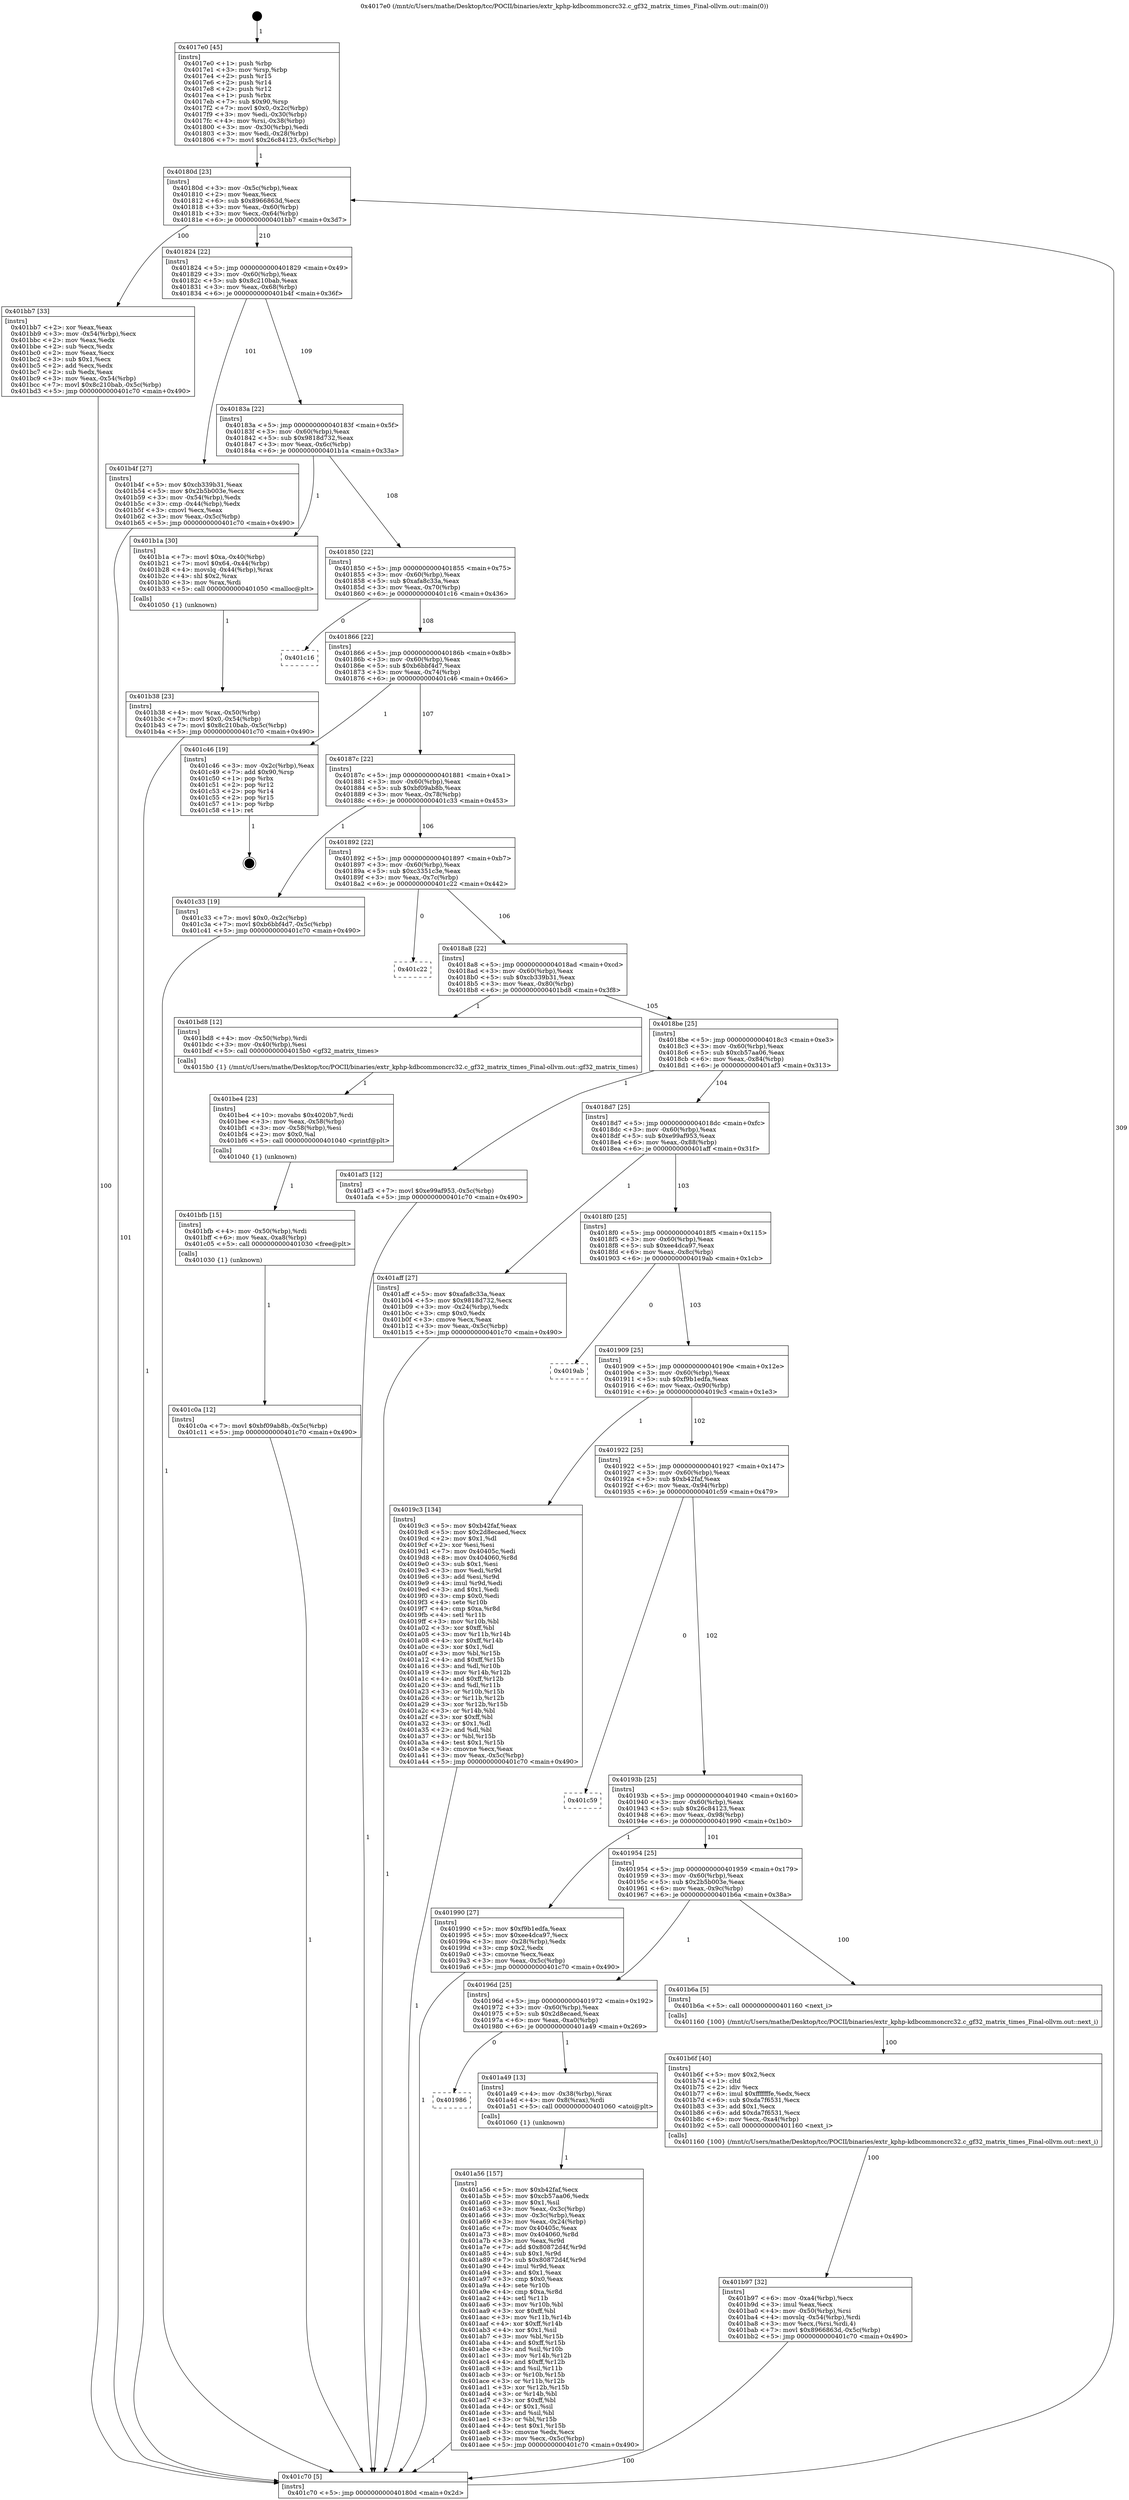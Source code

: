 digraph "0x4017e0" {
  label = "0x4017e0 (/mnt/c/Users/mathe/Desktop/tcc/POCII/binaries/extr_kphp-kdbcommoncrc32.c_gf32_matrix_times_Final-ollvm.out::main(0))"
  labelloc = "t"
  node[shape=record]

  Entry [label="",width=0.3,height=0.3,shape=circle,fillcolor=black,style=filled]
  "0x40180d" [label="{
     0x40180d [23]\l
     | [instrs]\l
     &nbsp;&nbsp;0x40180d \<+3\>: mov -0x5c(%rbp),%eax\l
     &nbsp;&nbsp;0x401810 \<+2\>: mov %eax,%ecx\l
     &nbsp;&nbsp;0x401812 \<+6\>: sub $0x8966863d,%ecx\l
     &nbsp;&nbsp;0x401818 \<+3\>: mov %eax,-0x60(%rbp)\l
     &nbsp;&nbsp;0x40181b \<+3\>: mov %ecx,-0x64(%rbp)\l
     &nbsp;&nbsp;0x40181e \<+6\>: je 0000000000401bb7 \<main+0x3d7\>\l
  }"]
  "0x401bb7" [label="{
     0x401bb7 [33]\l
     | [instrs]\l
     &nbsp;&nbsp;0x401bb7 \<+2\>: xor %eax,%eax\l
     &nbsp;&nbsp;0x401bb9 \<+3\>: mov -0x54(%rbp),%ecx\l
     &nbsp;&nbsp;0x401bbc \<+2\>: mov %eax,%edx\l
     &nbsp;&nbsp;0x401bbe \<+2\>: sub %ecx,%edx\l
     &nbsp;&nbsp;0x401bc0 \<+2\>: mov %eax,%ecx\l
     &nbsp;&nbsp;0x401bc2 \<+3\>: sub $0x1,%ecx\l
     &nbsp;&nbsp;0x401bc5 \<+2\>: add %ecx,%edx\l
     &nbsp;&nbsp;0x401bc7 \<+2\>: sub %edx,%eax\l
     &nbsp;&nbsp;0x401bc9 \<+3\>: mov %eax,-0x54(%rbp)\l
     &nbsp;&nbsp;0x401bcc \<+7\>: movl $0x8c210bab,-0x5c(%rbp)\l
     &nbsp;&nbsp;0x401bd3 \<+5\>: jmp 0000000000401c70 \<main+0x490\>\l
  }"]
  "0x401824" [label="{
     0x401824 [22]\l
     | [instrs]\l
     &nbsp;&nbsp;0x401824 \<+5\>: jmp 0000000000401829 \<main+0x49\>\l
     &nbsp;&nbsp;0x401829 \<+3\>: mov -0x60(%rbp),%eax\l
     &nbsp;&nbsp;0x40182c \<+5\>: sub $0x8c210bab,%eax\l
     &nbsp;&nbsp;0x401831 \<+3\>: mov %eax,-0x68(%rbp)\l
     &nbsp;&nbsp;0x401834 \<+6\>: je 0000000000401b4f \<main+0x36f\>\l
  }"]
  Exit [label="",width=0.3,height=0.3,shape=circle,fillcolor=black,style=filled,peripheries=2]
  "0x401b4f" [label="{
     0x401b4f [27]\l
     | [instrs]\l
     &nbsp;&nbsp;0x401b4f \<+5\>: mov $0xcb339b31,%eax\l
     &nbsp;&nbsp;0x401b54 \<+5\>: mov $0x2b5b003e,%ecx\l
     &nbsp;&nbsp;0x401b59 \<+3\>: mov -0x54(%rbp),%edx\l
     &nbsp;&nbsp;0x401b5c \<+3\>: cmp -0x44(%rbp),%edx\l
     &nbsp;&nbsp;0x401b5f \<+3\>: cmovl %ecx,%eax\l
     &nbsp;&nbsp;0x401b62 \<+3\>: mov %eax,-0x5c(%rbp)\l
     &nbsp;&nbsp;0x401b65 \<+5\>: jmp 0000000000401c70 \<main+0x490\>\l
  }"]
  "0x40183a" [label="{
     0x40183a [22]\l
     | [instrs]\l
     &nbsp;&nbsp;0x40183a \<+5\>: jmp 000000000040183f \<main+0x5f\>\l
     &nbsp;&nbsp;0x40183f \<+3\>: mov -0x60(%rbp),%eax\l
     &nbsp;&nbsp;0x401842 \<+5\>: sub $0x9818d732,%eax\l
     &nbsp;&nbsp;0x401847 \<+3\>: mov %eax,-0x6c(%rbp)\l
     &nbsp;&nbsp;0x40184a \<+6\>: je 0000000000401b1a \<main+0x33a\>\l
  }"]
  "0x401c0a" [label="{
     0x401c0a [12]\l
     | [instrs]\l
     &nbsp;&nbsp;0x401c0a \<+7\>: movl $0xbf09ab8b,-0x5c(%rbp)\l
     &nbsp;&nbsp;0x401c11 \<+5\>: jmp 0000000000401c70 \<main+0x490\>\l
  }"]
  "0x401b1a" [label="{
     0x401b1a [30]\l
     | [instrs]\l
     &nbsp;&nbsp;0x401b1a \<+7\>: movl $0xa,-0x40(%rbp)\l
     &nbsp;&nbsp;0x401b21 \<+7\>: movl $0x64,-0x44(%rbp)\l
     &nbsp;&nbsp;0x401b28 \<+4\>: movslq -0x44(%rbp),%rax\l
     &nbsp;&nbsp;0x401b2c \<+4\>: shl $0x2,%rax\l
     &nbsp;&nbsp;0x401b30 \<+3\>: mov %rax,%rdi\l
     &nbsp;&nbsp;0x401b33 \<+5\>: call 0000000000401050 \<malloc@plt\>\l
     | [calls]\l
     &nbsp;&nbsp;0x401050 \{1\} (unknown)\l
  }"]
  "0x401850" [label="{
     0x401850 [22]\l
     | [instrs]\l
     &nbsp;&nbsp;0x401850 \<+5\>: jmp 0000000000401855 \<main+0x75\>\l
     &nbsp;&nbsp;0x401855 \<+3\>: mov -0x60(%rbp),%eax\l
     &nbsp;&nbsp;0x401858 \<+5\>: sub $0xafa8c33a,%eax\l
     &nbsp;&nbsp;0x40185d \<+3\>: mov %eax,-0x70(%rbp)\l
     &nbsp;&nbsp;0x401860 \<+6\>: je 0000000000401c16 \<main+0x436\>\l
  }"]
  "0x401bfb" [label="{
     0x401bfb [15]\l
     | [instrs]\l
     &nbsp;&nbsp;0x401bfb \<+4\>: mov -0x50(%rbp),%rdi\l
     &nbsp;&nbsp;0x401bff \<+6\>: mov %eax,-0xa8(%rbp)\l
     &nbsp;&nbsp;0x401c05 \<+5\>: call 0000000000401030 \<free@plt\>\l
     | [calls]\l
     &nbsp;&nbsp;0x401030 \{1\} (unknown)\l
  }"]
  "0x401c16" [label="{
     0x401c16\l
  }", style=dashed]
  "0x401866" [label="{
     0x401866 [22]\l
     | [instrs]\l
     &nbsp;&nbsp;0x401866 \<+5\>: jmp 000000000040186b \<main+0x8b\>\l
     &nbsp;&nbsp;0x40186b \<+3\>: mov -0x60(%rbp),%eax\l
     &nbsp;&nbsp;0x40186e \<+5\>: sub $0xb6bbf4d7,%eax\l
     &nbsp;&nbsp;0x401873 \<+3\>: mov %eax,-0x74(%rbp)\l
     &nbsp;&nbsp;0x401876 \<+6\>: je 0000000000401c46 \<main+0x466\>\l
  }"]
  "0x401be4" [label="{
     0x401be4 [23]\l
     | [instrs]\l
     &nbsp;&nbsp;0x401be4 \<+10\>: movabs $0x4020b7,%rdi\l
     &nbsp;&nbsp;0x401bee \<+3\>: mov %eax,-0x58(%rbp)\l
     &nbsp;&nbsp;0x401bf1 \<+3\>: mov -0x58(%rbp),%esi\l
     &nbsp;&nbsp;0x401bf4 \<+2\>: mov $0x0,%al\l
     &nbsp;&nbsp;0x401bf6 \<+5\>: call 0000000000401040 \<printf@plt\>\l
     | [calls]\l
     &nbsp;&nbsp;0x401040 \{1\} (unknown)\l
  }"]
  "0x401c46" [label="{
     0x401c46 [19]\l
     | [instrs]\l
     &nbsp;&nbsp;0x401c46 \<+3\>: mov -0x2c(%rbp),%eax\l
     &nbsp;&nbsp;0x401c49 \<+7\>: add $0x90,%rsp\l
     &nbsp;&nbsp;0x401c50 \<+1\>: pop %rbx\l
     &nbsp;&nbsp;0x401c51 \<+2\>: pop %r12\l
     &nbsp;&nbsp;0x401c53 \<+2\>: pop %r14\l
     &nbsp;&nbsp;0x401c55 \<+2\>: pop %r15\l
     &nbsp;&nbsp;0x401c57 \<+1\>: pop %rbp\l
     &nbsp;&nbsp;0x401c58 \<+1\>: ret\l
  }"]
  "0x40187c" [label="{
     0x40187c [22]\l
     | [instrs]\l
     &nbsp;&nbsp;0x40187c \<+5\>: jmp 0000000000401881 \<main+0xa1\>\l
     &nbsp;&nbsp;0x401881 \<+3\>: mov -0x60(%rbp),%eax\l
     &nbsp;&nbsp;0x401884 \<+5\>: sub $0xbf09ab8b,%eax\l
     &nbsp;&nbsp;0x401889 \<+3\>: mov %eax,-0x78(%rbp)\l
     &nbsp;&nbsp;0x40188c \<+6\>: je 0000000000401c33 \<main+0x453\>\l
  }"]
  "0x401b97" [label="{
     0x401b97 [32]\l
     | [instrs]\l
     &nbsp;&nbsp;0x401b97 \<+6\>: mov -0xa4(%rbp),%ecx\l
     &nbsp;&nbsp;0x401b9d \<+3\>: imul %eax,%ecx\l
     &nbsp;&nbsp;0x401ba0 \<+4\>: mov -0x50(%rbp),%rsi\l
     &nbsp;&nbsp;0x401ba4 \<+4\>: movslq -0x54(%rbp),%rdi\l
     &nbsp;&nbsp;0x401ba8 \<+3\>: mov %ecx,(%rsi,%rdi,4)\l
     &nbsp;&nbsp;0x401bab \<+7\>: movl $0x8966863d,-0x5c(%rbp)\l
     &nbsp;&nbsp;0x401bb2 \<+5\>: jmp 0000000000401c70 \<main+0x490\>\l
  }"]
  "0x401c33" [label="{
     0x401c33 [19]\l
     | [instrs]\l
     &nbsp;&nbsp;0x401c33 \<+7\>: movl $0x0,-0x2c(%rbp)\l
     &nbsp;&nbsp;0x401c3a \<+7\>: movl $0xb6bbf4d7,-0x5c(%rbp)\l
     &nbsp;&nbsp;0x401c41 \<+5\>: jmp 0000000000401c70 \<main+0x490\>\l
  }"]
  "0x401892" [label="{
     0x401892 [22]\l
     | [instrs]\l
     &nbsp;&nbsp;0x401892 \<+5\>: jmp 0000000000401897 \<main+0xb7\>\l
     &nbsp;&nbsp;0x401897 \<+3\>: mov -0x60(%rbp),%eax\l
     &nbsp;&nbsp;0x40189a \<+5\>: sub $0xc3351c3e,%eax\l
     &nbsp;&nbsp;0x40189f \<+3\>: mov %eax,-0x7c(%rbp)\l
     &nbsp;&nbsp;0x4018a2 \<+6\>: je 0000000000401c22 \<main+0x442\>\l
  }"]
  "0x401b6f" [label="{
     0x401b6f [40]\l
     | [instrs]\l
     &nbsp;&nbsp;0x401b6f \<+5\>: mov $0x2,%ecx\l
     &nbsp;&nbsp;0x401b74 \<+1\>: cltd\l
     &nbsp;&nbsp;0x401b75 \<+2\>: idiv %ecx\l
     &nbsp;&nbsp;0x401b77 \<+6\>: imul $0xfffffffe,%edx,%ecx\l
     &nbsp;&nbsp;0x401b7d \<+6\>: sub $0xda7f6531,%ecx\l
     &nbsp;&nbsp;0x401b83 \<+3\>: add $0x1,%ecx\l
     &nbsp;&nbsp;0x401b86 \<+6\>: add $0xda7f6531,%ecx\l
     &nbsp;&nbsp;0x401b8c \<+6\>: mov %ecx,-0xa4(%rbp)\l
     &nbsp;&nbsp;0x401b92 \<+5\>: call 0000000000401160 \<next_i\>\l
     | [calls]\l
     &nbsp;&nbsp;0x401160 \{100\} (/mnt/c/Users/mathe/Desktop/tcc/POCII/binaries/extr_kphp-kdbcommoncrc32.c_gf32_matrix_times_Final-ollvm.out::next_i)\l
  }"]
  "0x401c22" [label="{
     0x401c22\l
  }", style=dashed]
  "0x4018a8" [label="{
     0x4018a8 [22]\l
     | [instrs]\l
     &nbsp;&nbsp;0x4018a8 \<+5\>: jmp 00000000004018ad \<main+0xcd\>\l
     &nbsp;&nbsp;0x4018ad \<+3\>: mov -0x60(%rbp),%eax\l
     &nbsp;&nbsp;0x4018b0 \<+5\>: sub $0xcb339b31,%eax\l
     &nbsp;&nbsp;0x4018b5 \<+3\>: mov %eax,-0x80(%rbp)\l
     &nbsp;&nbsp;0x4018b8 \<+6\>: je 0000000000401bd8 \<main+0x3f8\>\l
  }"]
  "0x401b38" [label="{
     0x401b38 [23]\l
     | [instrs]\l
     &nbsp;&nbsp;0x401b38 \<+4\>: mov %rax,-0x50(%rbp)\l
     &nbsp;&nbsp;0x401b3c \<+7\>: movl $0x0,-0x54(%rbp)\l
     &nbsp;&nbsp;0x401b43 \<+7\>: movl $0x8c210bab,-0x5c(%rbp)\l
     &nbsp;&nbsp;0x401b4a \<+5\>: jmp 0000000000401c70 \<main+0x490\>\l
  }"]
  "0x401bd8" [label="{
     0x401bd8 [12]\l
     | [instrs]\l
     &nbsp;&nbsp;0x401bd8 \<+4\>: mov -0x50(%rbp),%rdi\l
     &nbsp;&nbsp;0x401bdc \<+3\>: mov -0x40(%rbp),%esi\l
     &nbsp;&nbsp;0x401bdf \<+5\>: call 00000000004015b0 \<gf32_matrix_times\>\l
     | [calls]\l
     &nbsp;&nbsp;0x4015b0 \{1\} (/mnt/c/Users/mathe/Desktop/tcc/POCII/binaries/extr_kphp-kdbcommoncrc32.c_gf32_matrix_times_Final-ollvm.out::gf32_matrix_times)\l
  }"]
  "0x4018be" [label="{
     0x4018be [25]\l
     | [instrs]\l
     &nbsp;&nbsp;0x4018be \<+5\>: jmp 00000000004018c3 \<main+0xe3\>\l
     &nbsp;&nbsp;0x4018c3 \<+3\>: mov -0x60(%rbp),%eax\l
     &nbsp;&nbsp;0x4018c6 \<+5\>: sub $0xcb57aa06,%eax\l
     &nbsp;&nbsp;0x4018cb \<+6\>: mov %eax,-0x84(%rbp)\l
     &nbsp;&nbsp;0x4018d1 \<+6\>: je 0000000000401af3 \<main+0x313\>\l
  }"]
  "0x401a56" [label="{
     0x401a56 [157]\l
     | [instrs]\l
     &nbsp;&nbsp;0x401a56 \<+5\>: mov $0xb42faf,%ecx\l
     &nbsp;&nbsp;0x401a5b \<+5\>: mov $0xcb57aa06,%edx\l
     &nbsp;&nbsp;0x401a60 \<+3\>: mov $0x1,%sil\l
     &nbsp;&nbsp;0x401a63 \<+3\>: mov %eax,-0x3c(%rbp)\l
     &nbsp;&nbsp;0x401a66 \<+3\>: mov -0x3c(%rbp),%eax\l
     &nbsp;&nbsp;0x401a69 \<+3\>: mov %eax,-0x24(%rbp)\l
     &nbsp;&nbsp;0x401a6c \<+7\>: mov 0x40405c,%eax\l
     &nbsp;&nbsp;0x401a73 \<+8\>: mov 0x404060,%r8d\l
     &nbsp;&nbsp;0x401a7b \<+3\>: mov %eax,%r9d\l
     &nbsp;&nbsp;0x401a7e \<+7\>: add $0x80872d4f,%r9d\l
     &nbsp;&nbsp;0x401a85 \<+4\>: sub $0x1,%r9d\l
     &nbsp;&nbsp;0x401a89 \<+7\>: sub $0x80872d4f,%r9d\l
     &nbsp;&nbsp;0x401a90 \<+4\>: imul %r9d,%eax\l
     &nbsp;&nbsp;0x401a94 \<+3\>: and $0x1,%eax\l
     &nbsp;&nbsp;0x401a97 \<+3\>: cmp $0x0,%eax\l
     &nbsp;&nbsp;0x401a9a \<+4\>: sete %r10b\l
     &nbsp;&nbsp;0x401a9e \<+4\>: cmp $0xa,%r8d\l
     &nbsp;&nbsp;0x401aa2 \<+4\>: setl %r11b\l
     &nbsp;&nbsp;0x401aa6 \<+3\>: mov %r10b,%bl\l
     &nbsp;&nbsp;0x401aa9 \<+3\>: xor $0xff,%bl\l
     &nbsp;&nbsp;0x401aac \<+3\>: mov %r11b,%r14b\l
     &nbsp;&nbsp;0x401aaf \<+4\>: xor $0xff,%r14b\l
     &nbsp;&nbsp;0x401ab3 \<+4\>: xor $0x1,%sil\l
     &nbsp;&nbsp;0x401ab7 \<+3\>: mov %bl,%r15b\l
     &nbsp;&nbsp;0x401aba \<+4\>: and $0xff,%r15b\l
     &nbsp;&nbsp;0x401abe \<+3\>: and %sil,%r10b\l
     &nbsp;&nbsp;0x401ac1 \<+3\>: mov %r14b,%r12b\l
     &nbsp;&nbsp;0x401ac4 \<+4\>: and $0xff,%r12b\l
     &nbsp;&nbsp;0x401ac8 \<+3\>: and %sil,%r11b\l
     &nbsp;&nbsp;0x401acb \<+3\>: or %r10b,%r15b\l
     &nbsp;&nbsp;0x401ace \<+3\>: or %r11b,%r12b\l
     &nbsp;&nbsp;0x401ad1 \<+3\>: xor %r12b,%r15b\l
     &nbsp;&nbsp;0x401ad4 \<+3\>: or %r14b,%bl\l
     &nbsp;&nbsp;0x401ad7 \<+3\>: xor $0xff,%bl\l
     &nbsp;&nbsp;0x401ada \<+4\>: or $0x1,%sil\l
     &nbsp;&nbsp;0x401ade \<+3\>: and %sil,%bl\l
     &nbsp;&nbsp;0x401ae1 \<+3\>: or %bl,%r15b\l
     &nbsp;&nbsp;0x401ae4 \<+4\>: test $0x1,%r15b\l
     &nbsp;&nbsp;0x401ae8 \<+3\>: cmovne %edx,%ecx\l
     &nbsp;&nbsp;0x401aeb \<+3\>: mov %ecx,-0x5c(%rbp)\l
     &nbsp;&nbsp;0x401aee \<+5\>: jmp 0000000000401c70 \<main+0x490\>\l
  }"]
  "0x401af3" [label="{
     0x401af3 [12]\l
     | [instrs]\l
     &nbsp;&nbsp;0x401af3 \<+7\>: movl $0xe99af953,-0x5c(%rbp)\l
     &nbsp;&nbsp;0x401afa \<+5\>: jmp 0000000000401c70 \<main+0x490\>\l
  }"]
  "0x4018d7" [label="{
     0x4018d7 [25]\l
     | [instrs]\l
     &nbsp;&nbsp;0x4018d7 \<+5\>: jmp 00000000004018dc \<main+0xfc\>\l
     &nbsp;&nbsp;0x4018dc \<+3\>: mov -0x60(%rbp),%eax\l
     &nbsp;&nbsp;0x4018df \<+5\>: sub $0xe99af953,%eax\l
     &nbsp;&nbsp;0x4018e4 \<+6\>: mov %eax,-0x88(%rbp)\l
     &nbsp;&nbsp;0x4018ea \<+6\>: je 0000000000401aff \<main+0x31f\>\l
  }"]
  "0x401986" [label="{
     0x401986\l
  }", style=dashed]
  "0x401aff" [label="{
     0x401aff [27]\l
     | [instrs]\l
     &nbsp;&nbsp;0x401aff \<+5\>: mov $0xafa8c33a,%eax\l
     &nbsp;&nbsp;0x401b04 \<+5\>: mov $0x9818d732,%ecx\l
     &nbsp;&nbsp;0x401b09 \<+3\>: mov -0x24(%rbp),%edx\l
     &nbsp;&nbsp;0x401b0c \<+3\>: cmp $0x0,%edx\l
     &nbsp;&nbsp;0x401b0f \<+3\>: cmove %ecx,%eax\l
     &nbsp;&nbsp;0x401b12 \<+3\>: mov %eax,-0x5c(%rbp)\l
     &nbsp;&nbsp;0x401b15 \<+5\>: jmp 0000000000401c70 \<main+0x490\>\l
  }"]
  "0x4018f0" [label="{
     0x4018f0 [25]\l
     | [instrs]\l
     &nbsp;&nbsp;0x4018f0 \<+5\>: jmp 00000000004018f5 \<main+0x115\>\l
     &nbsp;&nbsp;0x4018f5 \<+3\>: mov -0x60(%rbp),%eax\l
     &nbsp;&nbsp;0x4018f8 \<+5\>: sub $0xee4dca97,%eax\l
     &nbsp;&nbsp;0x4018fd \<+6\>: mov %eax,-0x8c(%rbp)\l
     &nbsp;&nbsp;0x401903 \<+6\>: je 00000000004019ab \<main+0x1cb\>\l
  }"]
  "0x401a49" [label="{
     0x401a49 [13]\l
     | [instrs]\l
     &nbsp;&nbsp;0x401a49 \<+4\>: mov -0x38(%rbp),%rax\l
     &nbsp;&nbsp;0x401a4d \<+4\>: mov 0x8(%rax),%rdi\l
     &nbsp;&nbsp;0x401a51 \<+5\>: call 0000000000401060 \<atoi@plt\>\l
     | [calls]\l
     &nbsp;&nbsp;0x401060 \{1\} (unknown)\l
  }"]
  "0x4019ab" [label="{
     0x4019ab\l
  }", style=dashed]
  "0x401909" [label="{
     0x401909 [25]\l
     | [instrs]\l
     &nbsp;&nbsp;0x401909 \<+5\>: jmp 000000000040190e \<main+0x12e\>\l
     &nbsp;&nbsp;0x40190e \<+3\>: mov -0x60(%rbp),%eax\l
     &nbsp;&nbsp;0x401911 \<+5\>: sub $0xf9b1edfa,%eax\l
     &nbsp;&nbsp;0x401916 \<+6\>: mov %eax,-0x90(%rbp)\l
     &nbsp;&nbsp;0x40191c \<+6\>: je 00000000004019c3 \<main+0x1e3\>\l
  }"]
  "0x40196d" [label="{
     0x40196d [25]\l
     | [instrs]\l
     &nbsp;&nbsp;0x40196d \<+5\>: jmp 0000000000401972 \<main+0x192\>\l
     &nbsp;&nbsp;0x401972 \<+3\>: mov -0x60(%rbp),%eax\l
     &nbsp;&nbsp;0x401975 \<+5\>: sub $0x2d8ecaed,%eax\l
     &nbsp;&nbsp;0x40197a \<+6\>: mov %eax,-0xa0(%rbp)\l
     &nbsp;&nbsp;0x401980 \<+6\>: je 0000000000401a49 \<main+0x269\>\l
  }"]
  "0x4019c3" [label="{
     0x4019c3 [134]\l
     | [instrs]\l
     &nbsp;&nbsp;0x4019c3 \<+5\>: mov $0xb42faf,%eax\l
     &nbsp;&nbsp;0x4019c8 \<+5\>: mov $0x2d8ecaed,%ecx\l
     &nbsp;&nbsp;0x4019cd \<+2\>: mov $0x1,%dl\l
     &nbsp;&nbsp;0x4019cf \<+2\>: xor %esi,%esi\l
     &nbsp;&nbsp;0x4019d1 \<+7\>: mov 0x40405c,%edi\l
     &nbsp;&nbsp;0x4019d8 \<+8\>: mov 0x404060,%r8d\l
     &nbsp;&nbsp;0x4019e0 \<+3\>: sub $0x1,%esi\l
     &nbsp;&nbsp;0x4019e3 \<+3\>: mov %edi,%r9d\l
     &nbsp;&nbsp;0x4019e6 \<+3\>: add %esi,%r9d\l
     &nbsp;&nbsp;0x4019e9 \<+4\>: imul %r9d,%edi\l
     &nbsp;&nbsp;0x4019ed \<+3\>: and $0x1,%edi\l
     &nbsp;&nbsp;0x4019f0 \<+3\>: cmp $0x0,%edi\l
     &nbsp;&nbsp;0x4019f3 \<+4\>: sete %r10b\l
     &nbsp;&nbsp;0x4019f7 \<+4\>: cmp $0xa,%r8d\l
     &nbsp;&nbsp;0x4019fb \<+4\>: setl %r11b\l
     &nbsp;&nbsp;0x4019ff \<+3\>: mov %r10b,%bl\l
     &nbsp;&nbsp;0x401a02 \<+3\>: xor $0xff,%bl\l
     &nbsp;&nbsp;0x401a05 \<+3\>: mov %r11b,%r14b\l
     &nbsp;&nbsp;0x401a08 \<+4\>: xor $0xff,%r14b\l
     &nbsp;&nbsp;0x401a0c \<+3\>: xor $0x1,%dl\l
     &nbsp;&nbsp;0x401a0f \<+3\>: mov %bl,%r15b\l
     &nbsp;&nbsp;0x401a12 \<+4\>: and $0xff,%r15b\l
     &nbsp;&nbsp;0x401a16 \<+3\>: and %dl,%r10b\l
     &nbsp;&nbsp;0x401a19 \<+3\>: mov %r14b,%r12b\l
     &nbsp;&nbsp;0x401a1c \<+4\>: and $0xff,%r12b\l
     &nbsp;&nbsp;0x401a20 \<+3\>: and %dl,%r11b\l
     &nbsp;&nbsp;0x401a23 \<+3\>: or %r10b,%r15b\l
     &nbsp;&nbsp;0x401a26 \<+3\>: or %r11b,%r12b\l
     &nbsp;&nbsp;0x401a29 \<+3\>: xor %r12b,%r15b\l
     &nbsp;&nbsp;0x401a2c \<+3\>: or %r14b,%bl\l
     &nbsp;&nbsp;0x401a2f \<+3\>: xor $0xff,%bl\l
     &nbsp;&nbsp;0x401a32 \<+3\>: or $0x1,%dl\l
     &nbsp;&nbsp;0x401a35 \<+2\>: and %dl,%bl\l
     &nbsp;&nbsp;0x401a37 \<+3\>: or %bl,%r15b\l
     &nbsp;&nbsp;0x401a3a \<+4\>: test $0x1,%r15b\l
     &nbsp;&nbsp;0x401a3e \<+3\>: cmovne %ecx,%eax\l
     &nbsp;&nbsp;0x401a41 \<+3\>: mov %eax,-0x5c(%rbp)\l
     &nbsp;&nbsp;0x401a44 \<+5\>: jmp 0000000000401c70 \<main+0x490\>\l
  }"]
  "0x401922" [label="{
     0x401922 [25]\l
     | [instrs]\l
     &nbsp;&nbsp;0x401922 \<+5\>: jmp 0000000000401927 \<main+0x147\>\l
     &nbsp;&nbsp;0x401927 \<+3\>: mov -0x60(%rbp),%eax\l
     &nbsp;&nbsp;0x40192a \<+5\>: sub $0xb42faf,%eax\l
     &nbsp;&nbsp;0x40192f \<+6\>: mov %eax,-0x94(%rbp)\l
     &nbsp;&nbsp;0x401935 \<+6\>: je 0000000000401c59 \<main+0x479\>\l
  }"]
  "0x401b6a" [label="{
     0x401b6a [5]\l
     | [instrs]\l
     &nbsp;&nbsp;0x401b6a \<+5\>: call 0000000000401160 \<next_i\>\l
     | [calls]\l
     &nbsp;&nbsp;0x401160 \{100\} (/mnt/c/Users/mathe/Desktop/tcc/POCII/binaries/extr_kphp-kdbcommoncrc32.c_gf32_matrix_times_Final-ollvm.out::next_i)\l
  }"]
  "0x401c59" [label="{
     0x401c59\l
  }", style=dashed]
  "0x40193b" [label="{
     0x40193b [25]\l
     | [instrs]\l
     &nbsp;&nbsp;0x40193b \<+5\>: jmp 0000000000401940 \<main+0x160\>\l
     &nbsp;&nbsp;0x401940 \<+3\>: mov -0x60(%rbp),%eax\l
     &nbsp;&nbsp;0x401943 \<+5\>: sub $0x26c84123,%eax\l
     &nbsp;&nbsp;0x401948 \<+6\>: mov %eax,-0x98(%rbp)\l
     &nbsp;&nbsp;0x40194e \<+6\>: je 0000000000401990 \<main+0x1b0\>\l
  }"]
  "0x4017e0" [label="{
     0x4017e0 [45]\l
     | [instrs]\l
     &nbsp;&nbsp;0x4017e0 \<+1\>: push %rbp\l
     &nbsp;&nbsp;0x4017e1 \<+3\>: mov %rsp,%rbp\l
     &nbsp;&nbsp;0x4017e4 \<+2\>: push %r15\l
     &nbsp;&nbsp;0x4017e6 \<+2\>: push %r14\l
     &nbsp;&nbsp;0x4017e8 \<+2\>: push %r12\l
     &nbsp;&nbsp;0x4017ea \<+1\>: push %rbx\l
     &nbsp;&nbsp;0x4017eb \<+7\>: sub $0x90,%rsp\l
     &nbsp;&nbsp;0x4017f2 \<+7\>: movl $0x0,-0x2c(%rbp)\l
     &nbsp;&nbsp;0x4017f9 \<+3\>: mov %edi,-0x30(%rbp)\l
     &nbsp;&nbsp;0x4017fc \<+4\>: mov %rsi,-0x38(%rbp)\l
     &nbsp;&nbsp;0x401800 \<+3\>: mov -0x30(%rbp),%edi\l
     &nbsp;&nbsp;0x401803 \<+3\>: mov %edi,-0x28(%rbp)\l
     &nbsp;&nbsp;0x401806 \<+7\>: movl $0x26c84123,-0x5c(%rbp)\l
  }"]
  "0x401990" [label="{
     0x401990 [27]\l
     | [instrs]\l
     &nbsp;&nbsp;0x401990 \<+5\>: mov $0xf9b1edfa,%eax\l
     &nbsp;&nbsp;0x401995 \<+5\>: mov $0xee4dca97,%ecx\l
     &nbsp;&nbsp;0x40199a \<+3\>: mov -0x28(%rbp),%edx\l
     &nbsp;&nbsp;0x40199d \<+3\>: cmp $0x2,%edx\l
     &nbsp;&nbsp;0x4019a0 \<+3\>: cmovne %ecx,%eax\l
     &nbsp;&nbsp;0x4019a3 \<+3\>: mov %eax,-0x5c(%rbp)\l
     &nbsp;&nbsp;0x4019a6 \<+5\>: jmp 0000000000401c70 \<main+0x490\>\l
  }"]
  "0x401954" [label="{
     0x401954 [25]\l
     | [instrs]\l
     &nbsp;&nbsp;0x401954 \<+5\>: jmp 0000000000401959 \<main+0x179\>\l
     &nbsp;&nbsp;0x401959 \<+3\>: mov -0x60(%rbp),%eax\l
     &nbsp;&nbsp;0x40195c \<+5\>: sub $0x2b5b003e,%eax\l
     &nbsp;&nbsp;0x401961 \<+6\>: mov %eax,-0x9c(%rbp)\l
     &nbsp;&nbsp;0x401967 \<+6\>: je 0000000000401b6a \<main+0x38a\>\l
  }"]
  "0x401c70" [label="{
     0x401c70 [5]\l
     | [instrs]\l
     &nbsp;&nbsp;0x401c70 \<+5\>: jmp 000000000040180d \<main+0x2d\>\l
  }"]
  Entry -> "0x4017e0" [label=" 1"]
  "0x40180d" -> "0x401bb7" [label=" 100"]
  "0x40180d" -> "0x401824" [label=" 210"]
  "0x401c46" -> Exit [label=" 1"]
  "0x401824" -> "0x401b4f" [label=" 101"]
  "0x401824" -> "0x40183a" [label=" 109"]
  "0x401c33" -> "0x401c70" [label=" 1"]
  "0x40183a" -> "0x401b1a" [label=" 1"]
  "0x40183a" -> "0x401850" [label=" 108"]
  "0x401c0a" -> "0x401c70" [label=" 1"]
  "0x401850" -> "0x401c16" [label=" 0"]
  "0x401850" -> "0x401866" [label=" 108"]
  "0x401bfb" -> "0x401c0a" [label=" 1"]
  "0x401866" -> "0x401c46" [label=" 1"]
  "0x401866" -> "0x40187c" [label=" 107"]
  "0x401be4" -> "0x401bfb" [label=" 1"]
  "0x40187c" -> "0x401c33" [label=" 1"]
  "0x40187c" -> "0x401892" [label=" 106"]
  "0x401bd8" -> "0x401be4" [label=" 1"]
  "0x401892" -> "0x401c22" [label=" 0"]
  "0x401892" -> "0x4018a8" [label=" 106"]
  "0x401bb7" -> "0x401c70" [label=" 100"]
  "0x4018a8" -> "0x401bd8" [label=" 1"]
  "0x4018a8" -> "0x4018be" [label=" 105"]
  "0x401b97" -> "0x401c70" [label=" 100"]
  "0x4018be" -> "0x401af3" [label=" 1"]
  "0x4018be" -> "0x4018d7" [label=" 104"]
  "0x401b6f" -> "0x401b97" [label=" 100"]
  "0x4018d7" -> "0x401aff" [label=" 1"]
  "0x4018d7" -> "0x4018f0" [label=" 103"]
  "0x401b6a" -> "0x401b6f" [label=" 100"]
  "0x4018f0" -> "0x4019ab" [label=" 0"]
  "0x4018f0" -> "0x401909" [label=" 103"]
  "0x401b4f" -> "0x401c70" [label=" 101"]
  "0x401909" -> "0x4019c3" [label=" 1"]
  "0x401909" -> "0x401922" [label=" 102"]
  "0x401b1a" -> "0x401b38" [label=" 1"]
  "0x401922" -> "0x401c59" [label=" 0"]
  "0x401922" -> "0x40193b" [label=" 102"]
  "0x401aff" -> "0x401c70" [label=" 1"]
  "0x40193b" -> "0x401990" [label=" 1"]
  "0x40193b" -> "0x401954" [label=" 101"]
  "0x401990" -> "0x401c70" [label=" 1"]
  "0x4017e0" -> "0x40180d" [label=" 1"]
  "0x401c70" -> "0x40180d" [label=" 309"]
  "0x4019c3" -> "0x401c70" [label=" 1"]
  "0x401af3" -> "0x401c70" [label=" 1"]
  "0x401954" -> "0x401b6a" [label=" 100"]
  "0x401954" -> "0x40196d" [label=" 1"]
  "0x401b38" -> "0x401c70" [label=" 1"]
  "0x40196d" -> "0x401a49" [label=" 1"]
  "0x40196d" -> "0x401986" [label=" 0"]
  "0x401a49" -> "0x401a56" [label=" 1"]
  "0x401a56" -> "0x401c70" [label=" 1"]
}
